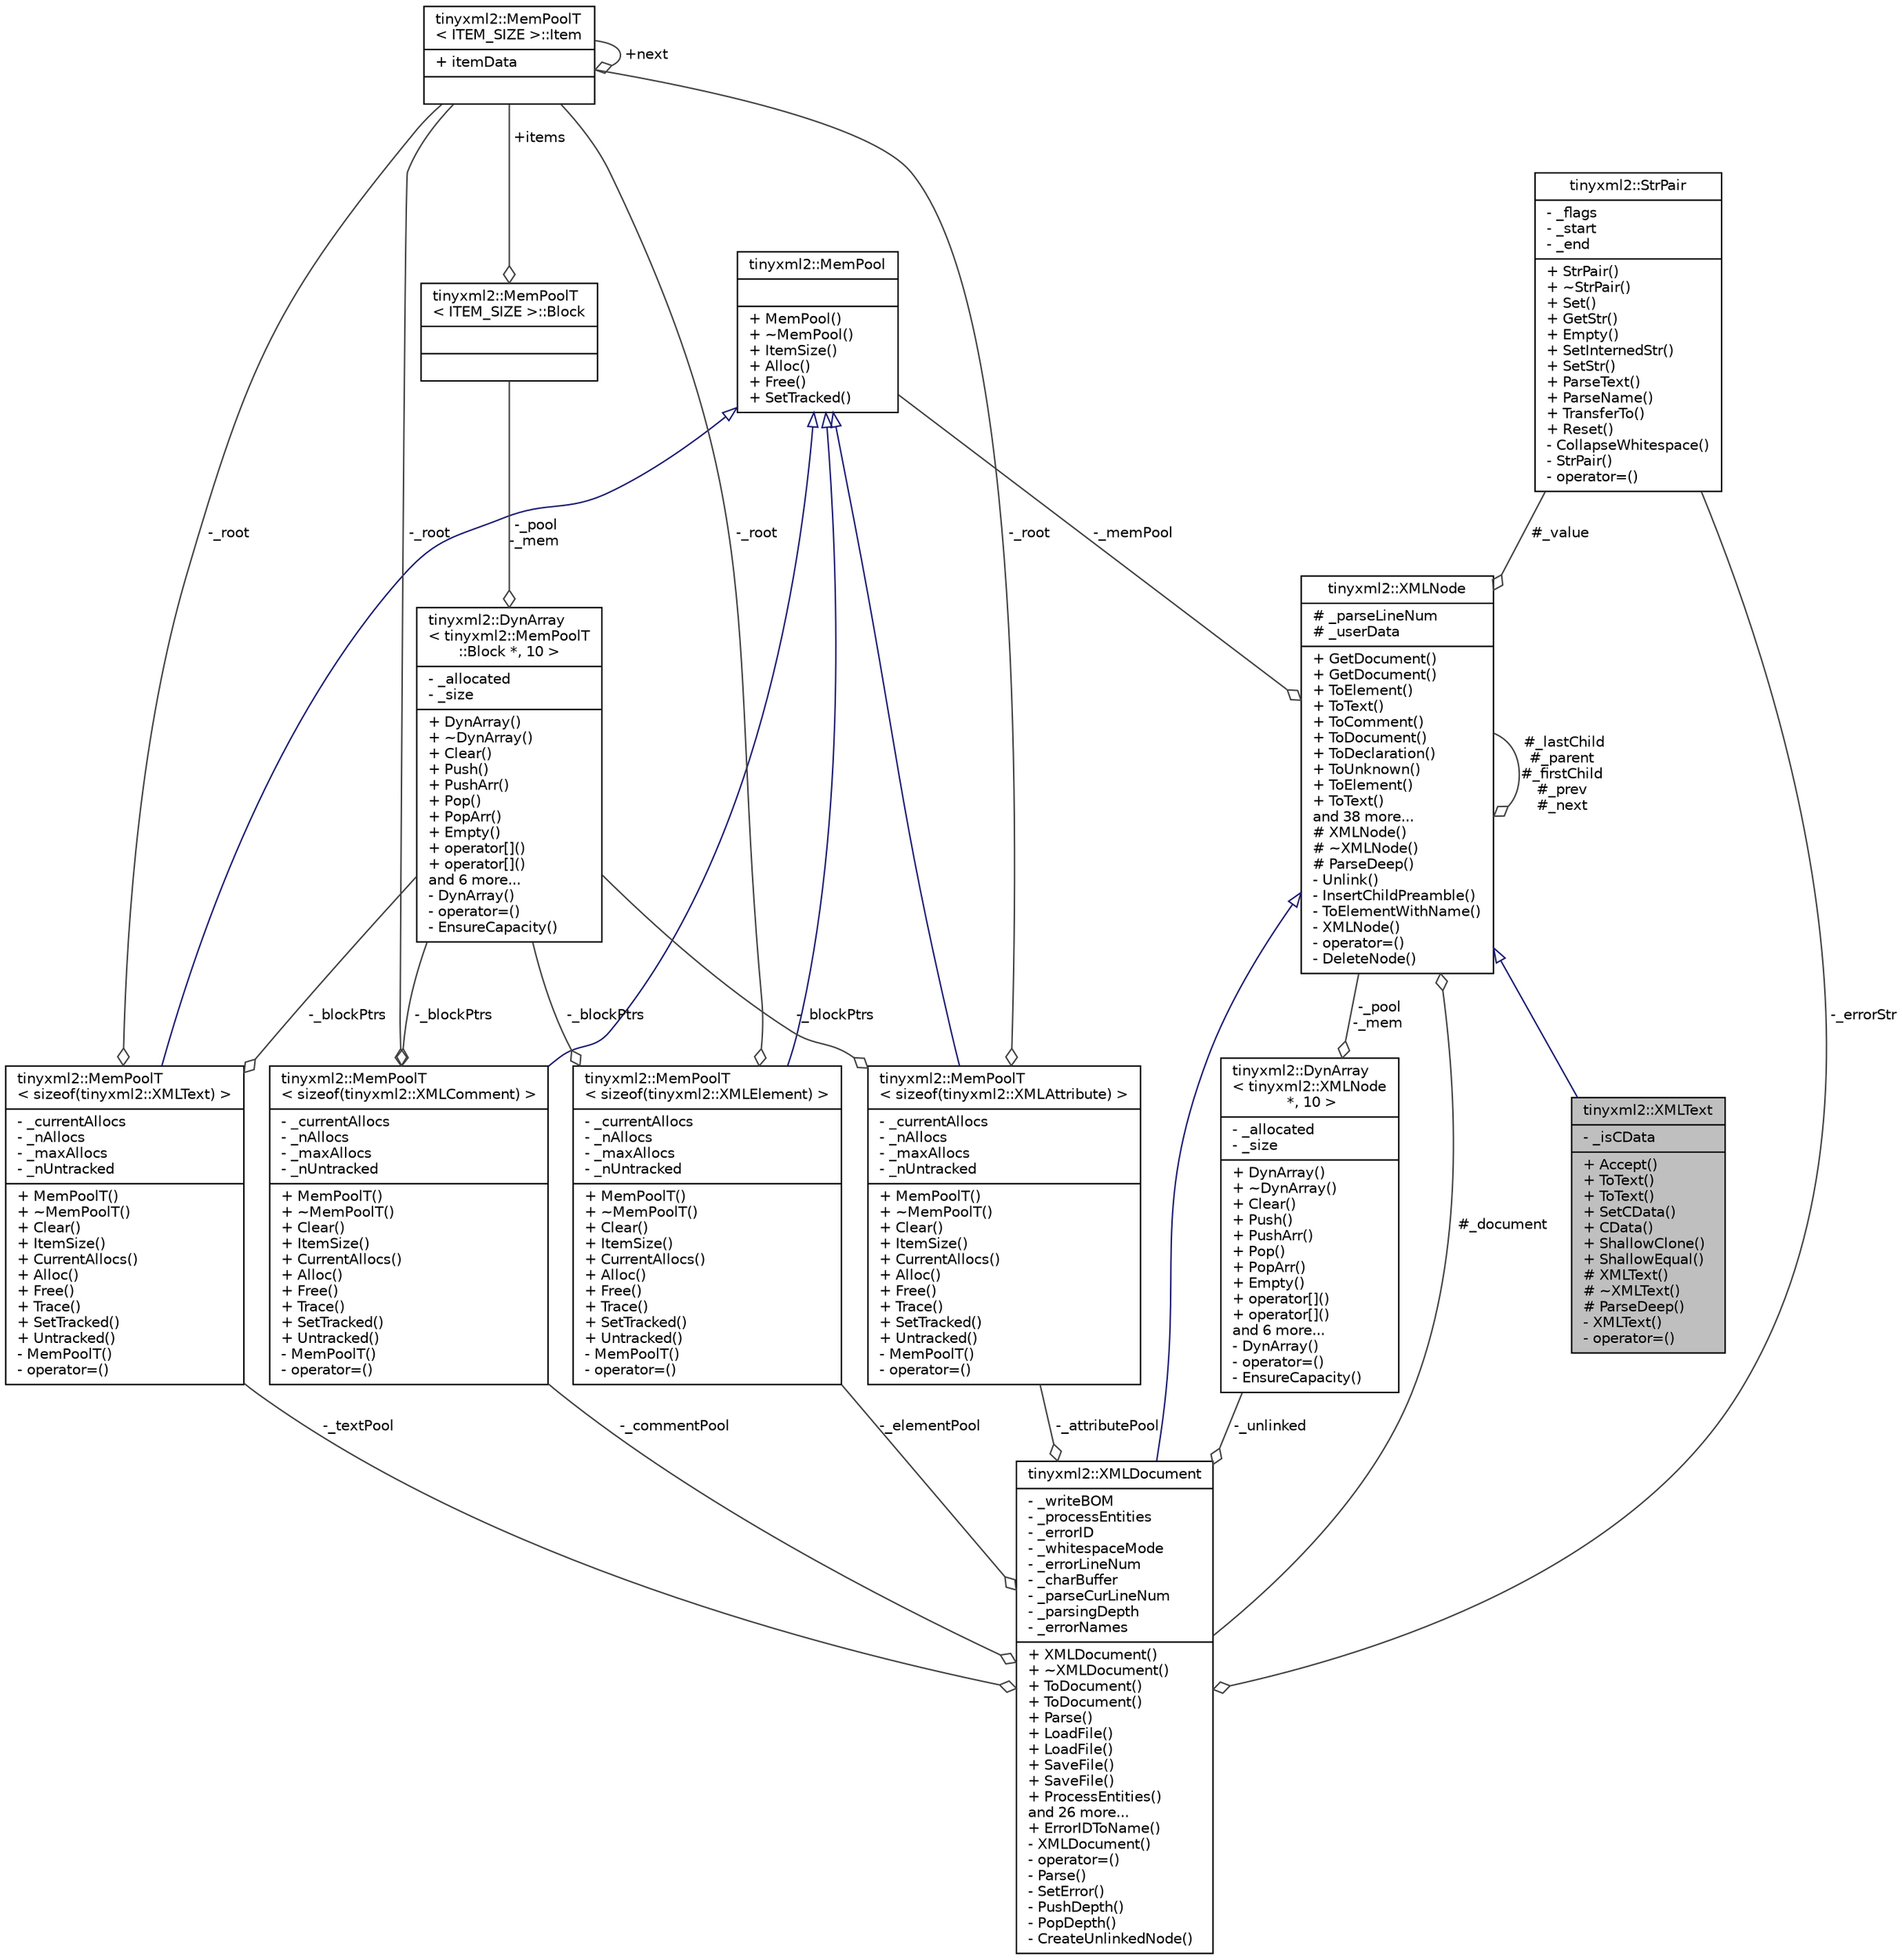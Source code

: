 digraph "tinyxml2::XMLText"
{
 // LATEX_PDF_SIZE
  edge [fontname="Helvetica",fontsize="10",labelfontname="Helvetica",labelfontsize="10"];
  node [fontname="Helvetica",fontsize="10",shape=record];
  Node1 [label="{tinyxml2::XMLText\n|- _isCData\l|+ Accept()\l+ ToText()\l+ ToText()\l+ SetCData()\l+ CData()\l+ ShallowClone()\l+ ShallowEqual()\l# XMLText()\l# ~XMLText()\l# ParseDeep()\l- XMLText()\l- operator=()\l}",height=0.2,width=0.4,color="black", fillcolor="grey75", style="filled", fontcolor="black",tooltip=" "];
  Node2 -> Node1 [dir="back",color="midnightblue",fontsize="10",style="solid",arrowtail="onormal",fontname="Helvetica"];
  Node2 [label="{tinyxml2::XMLNode\n|# _parseLineNum\l# _userData\l|+ GetDocument()\l+ GetDocument()\l+ ToElement()\l+ ToText()\l+ ToComment()\l+ ToDocument()\l+ ToDeclaration()\l+ ToUnknown()\l+ ToElement()\l+ ToText()\land 38 more...\l# XMLNode()\l# ~XMLNode()\l# ParseDeep()\l- Unlink()\l- InsertChildPreamble()\l- ToElementWithName()\l- XMLNode()\l- operator=()\l- DeleteNode()\l}",height=0.2,width=0.4,color="black", fillcolor="white", style="filled",URL="$classtinyxml2_1_1_x_m_l_node.html",tooltip=" "];
  Node3 -> Node2 [color="grey25",fontsize="10",style="solid",label=" #_document" ,arrowhead="odiamond",fontname="Helvetica"];
  Node3 [label="{tinyxml2::XMLDocument\n|- _writeBOM\l- _processEntities\l- _errorID\l- _whitespaceMode\l- _errorLineNum\l- _charBuffer\l- _parseCurLineNum\l- _parsingDepth\l- _errorNames\l|+ XMLDocument()\l+ ~XMLDocument()\l+ ToDocument()\l+ ToDocument()\l+ Parse()\l+ LoadFile()\l+ LoadFile()\l+ SaveFile()\l+ SaveFile()\l+ ProcessEntities()\land 26 more...\l+ ErrorIDToName()\l- XMLDocument()\l- operator=()\l- Parse()\l- SetError()\l- PushDepth()\l- PopDepth()\l- CreateUnlinkedNode()\l}",height=0.2,width=0.4,color="black", fillcolor="white", style="filled",URL="$classtinyxml2_1_1_x_m_l_document.html",tooltip=" "];
  Node2 -> Node3 [dir="back",color="midnightblue",fontsize="10",style="solid",arrowtail="onormal",fontname="Helvetica"];
  Node4 -> Node3 [color="grey25",fontsize="10",style="solid",label=" -_textPool" ,arrowhead="odiamond",fontname="Helvetica"];
  Node4 [label="{tinyxml2::MemPoolT\l\< sizeof(tinyxml2::XMLText) \>\n|- _currentAllocs\l- _nAllocs\l- _maxAllocs\l- _nUntracked\l|+ MemPoolT()\l+ ~MemPoolT()\l+ Clear()\l+ ItemSize()\l+ CurrentAllocs()\l+ Alloc()\l+ Free()\l+ Trace()\l+ SetTracked()\l+ Untracked()\l- MemPoolT()\l- operator=()\l}",height=0.2,width=0.4,color="black", fillcolor="white", style="filled",URL="$classtinyxml2_1_1_mem_pool_t.html",tooltip=" "];
  Node5 -> Node4 [dir="back",color="midnightblue",fontsize="10",style="solid",arrowtail="onormal",fontname="Helvetica"];
  Node5 [label="{tinyxml2::MemPool\n||+ MemPool()\l+ ~MemPool()\l+ ItemSize()\l+ Alloc()\l+ Free()\l+ SetTracked()\l}",height=0.2,width=0.4,color="black", fillcolor="white", style="filled",URL="$classtinyxml2_1_1_mem_pool.html",tooltip=" "];
  Node6 -> Node4 [color="grey25",fontsize="10",style="solid",label=" -_blockPtrs" ,arrowhead="odiamond",fontname="Helvetica"];
  Node6 [label="{tinyxml2::DynArray\l\< tinyxml2::MemPoolT\l::Block *, 10 \>\n|- _allocated\l- _size\l|+ DynArray()\l+ ~DynArray()\l+ Clear()\l+ Push()\l+ PushArr()\l+ Pop()\l+ PopArr()\l+ Empty()\l+ operator[]()\l+ operator[]()\land 6 more...\l- DynArray()\l- operator=()\l- EnsureCapacity()\l}",height=0.2,width=0.4,color="black", fillcolor="white", style="filled",URL="$classtinyxml2_1_1_dyn_array.html",tooltip=" "];
  Node7 -> Node6 [color="grey25",fontsize="10",style="solid",label=" -_pool\n-_mem" ,arrowhead="odiamond",fontname="Helvetica"];
  Node7 [label="{tinyxml2::MemPoolT\l\< ITEM_SIZE \>::Block\n||}",height=0.2,width=0.4,color="black", fillcolor="white", style="filled",URL="$structtinyxml2_1_1_mem_pool_t_1_1_block.html",tooltip=" "];
  Node8 -> Node7 [color="grey25",fontsize="10",style="solid",label=" +items" ,arrowhead="odiamond",fontname="Helvetica"];
  Node8 [label="{tinyxml2::MemPoolT\l\< ITEM_SIZE \>::Item\n|+ itemData\l|}",height=0.2,width=0.4,color="black", fillcolor="white", style="filled",URL="$uniontinyxml2_1_1_mem_pool_t_1_1_item.html",tooltip=" "];
  Node8 -> Node8 [color="grey25",fontsize="10",style="solid",label=" +next" ,arrowhead="odiamond",fontname="Helvetica"];
  Node8 -> Node4 [color="grey25",fontsize="10",style="solid",label=" -_root" ,arrowhead="odiamond",fontname="Helvetica"];
  Node9 -> Node3 [color="grey25",fontsize="10",style="solid",label=" -_errorStr" ,arrowhead="odiamond",fontname="Helvetica"];
  Node9 [label="{tinyxml2::StrPair\n|- _flags\l- _start\l- _end\l|+ StrPair()\l+ ~StrPair()\l+ Set()\l+ GetStr()\l+ Empty()\l+ SetInternedStr()\l+ SetStr()\l+ ParseText()\l+ ParseName()\l+ TransferTo()\l+ Reset()\l- CollapseWhitespace()\l- StrPair()\l- operator=()\l}",height=0.2,width=0.4,color="black", fillcolor="white", style="filled",URL="$classtinyxml2_1_1_str_pair.html",tooltip=" "];
  Node10 -> Node3 [color="grey25",fontsize="10",style="solid",label=" -_commentPool" ,arrowhead="odiamond",fontname="Helvetica"];
  Node10 [label="{tinyxml2::MemPoolT\l\< sizeof(tinyxml2::XMLComment) \>\n|- _currentAllocs\l- _nAllocs\l- _maxAllocs\l- _nUntracked\l|+ MemPoolT()\l+ ~MemPoolT()\l+ Clear()\l+ ItemSize()\l+ CurrentAllocs()\l+ Alloc()\l+ Free()\l+ Trace()\l+ SetTracked()\l+ Untracked()\l- MemPoolT()\l- operator=()\l}",height=0.2,width=0.4,color="black", fillcolor="white", style="filled",URL="$classtinyxml2_1_1_mem_pool_t.html",tooltip=" "];
  Node5 -> Node10 [dir="back",color="midnightblue",fontsize="10",style="solid",arrowtail="onormal",fontname="Helvetica"];
  Node6 -> Node10 [color="grey25",fontsize="10",style="solid",label=" -_blockPtrs" ,arrowhead="odiamond",fontname="Helvetica"];
  Node8 -> Node10 [color="grey25",fontsize="10",style="solid",label=" -_root" ,arrowhead="odiamond",fontname="Helvetica"];
  Node11 -> Node3 [color="grey25",fontsize="10",style="solid",label=" -_unlinked" ,arrowhead="odiamond",fontname="Helvetica"];
  Node11 [label="{tinyxml2::DynArray\l\< tinyxml2::XMLNode\l *, 10 \>\n|- _allocated\l- _size\l|+ DynArray()\l+ ~DynArray()\l+ Clear()\l+ Push()\l+ PushArr()\l+ Pop()\l+ PopArr()\l+ Empty()\l+ operator[]()\l+ operator[]()\land 6 more...\l- DynArray()\l- operator=()\l- EnsureCapacity()\l}",height=0.2,width=0.4,color="black", fillcolor="white", style="filled",URL="$classtinyxml2_1_1_dyn_array.html",tooltip=" "];
  Node2 -> Node11 [color="grey25",fontsize="10",style="solid",label=" -_pool\n-_mem" ,arrowhead="odiamond",fontname="Helvetica"];
  Node12 -> Node3 [color="grey25",fontsize="10",style="solid",label=" -_elementPool" ,arrowhead="odiamond",fontname="Helvetica"];
  Node12 [label="{tinyxml2::MemPoolT\l\< sizeof(tinyxml2::XMLElement) \>\n|- _currentAllocs\l- _nAllocs\l- _maxAllocs\l- _nUntracked\l|+ MemPoolT()\l+ ~MemPoolT()\l+ Clear()\l+ ItemSize()\l+ CurrentAllocs()\l+ Alloc()\l+ Free()\l+ Trace()\l+ SetTracked()\l+ Untracked()\l- MemPoolT()\l- operator=()\l}",height=0.2,width=0.4,color="black", fillcolor="white", style="filled",URL="$classtinyxml2_1_1_mem_pool_t.html",tooltip=" "];
  Node5 -> Node12 [dir="back",color="midnightblue",fontsize="10",style="solid",arrowtail="onormal",fontname="Helvetica"];
  Node6 -> Node12 [color="grey25",fontsize="10",style="solid",label=" -_blockPtrs" ,arrowhead="odiamond",fontname="Helvetica"];
  Node8 -> Node12 [color="grey25",fontsize="10",style="solid",label=" -_root" ,arrowhead="odiamond",fontname="Helvetica"];
  Node13 -> Node3 [color="grey25",fontsize="10",style="solid",label=" -_attributePool" ,arrowhead="odiamond",fontname="Helvetica"];
  Node13 [label="{tinyxml2::MemPoolT\l\< sizeof(tinyxml2::XMLAttribute) \>\n|- _currentAllocs\l- _nAllocs\l- _maxAllocs\l- _nUntracked\l|+ MemPoolT()\l+ ~MemPoolT()\l+ Clear()\l+ ItemSize()\l+ CurrentAllocs()\l+ Alloc()\l+ Free()\l+ Trace()\l+ SetTracked()\l+ Untracked()\l- MemPoolT()\l- operator=()\l}",height=0.2,width=0.4,color="black", fillcolor="white", style="filled",URL="$classtinyxml2_1_1_mem_pool_t.html",tooltip=" "];
  Node5 -> Node13 [dir="back",color="midnightblue",fontsize="10",style="solid",arrowtail="onormal",fontname="Helvetica"];
  Node6 -> Node13 [color="grey25",fontsize="10",style="solid",label=" -_blockPtrs" ,arrowhead="odiamond",fontname="Helvetica"];
  Node8 -> Node13 [color="grey25",fontsize="10",style="solid",label=" -_root" ,arrowhead="odiamond",fontname="Helvetica"];
  Node9 -> Node2 [color="grey25",fontsize="10",style="solid",label=" #_value" ,arrowhead="odiamond",fontname="Helvetica"];
  Node5 -> Node2 [color="grey25",fontsize="10",style="solid",label=" -_memPool" ,arrowhead="odiamond",fontname="Helvetica"];
  Node2 -> Node2 [color="grey25",fontsize="10",style="solid",label=" #_lastChild\n#_parent\n#_firstChild\n#_prev\n#_next" ,arrowhead="odiamond",fontname="Helvetica"];
}
